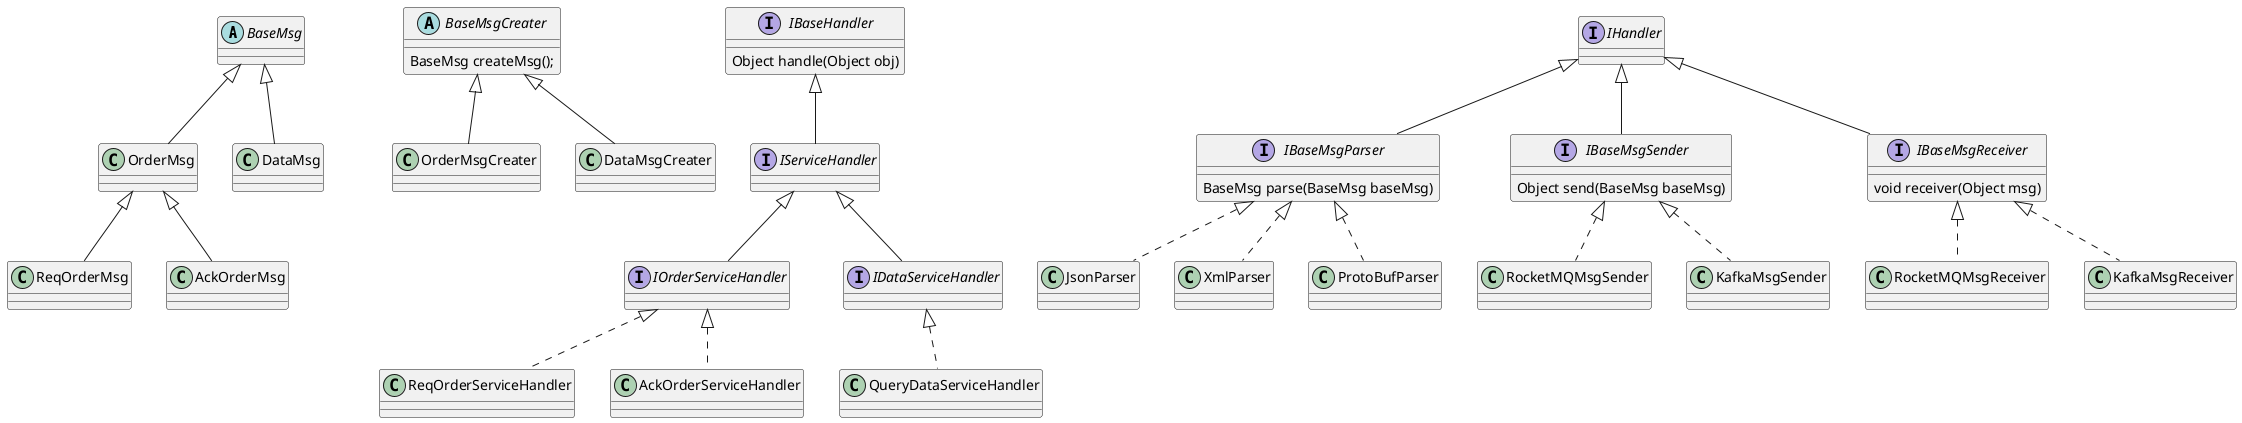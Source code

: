 @startuml
abstract class BaseMsg
class OrderMsg extends BaseMsg
class DataMsg extends BaseMsg
class ReqOrderMsg extends OrderMsg
class AckOrderMsg extends OrderMsg

abstract class BaseMsgCreater{
    BaseMsg createMsg();
}

class OrderMsgCreater extends BaseMsgCreater
class DataMsgCreater  extends BaseMsgCreater



interface IBaseHandler{
    Object handle(Object obj)
}
interface IBaseMsgParser extends IHandler{
    BaseMsg parse(BaseMsg baseMsg)
}
class JsonParser implements IBaseMsgParser
class XmlParser implements IBaseMsgParser
class ProtoBufParser implements IBaseMsgParser

interface IBaseMsgSender extends IHandler{
    Object send(BaseMsg baseMsg)
}
class RocketMQMsgSender implements IBaseMsgSender
class KafkaMsgSender implements IBaseMsgSender

interface IBaseMsgReceiver extends IHandler{
    void receiver(Object msg)
}
class RocketMQMsgReceiver implements IBaseMsgReceiver
class KafkaMsgReceiver implements IBaseMsgReceiver

interface IServiceHandler extends IBaseHandler{

}
interface IOrderServiceHandler extends IServiceHandler
class ReqOrderServiceHandler implements IOrderServiceHandler
class AckOrderServiceHandler implements IOrderServiceHandler

interface IDataServiceHandler extends IServiceHandler
class QueryDataServiceHandler implements IDataServiceHandler
@enduml